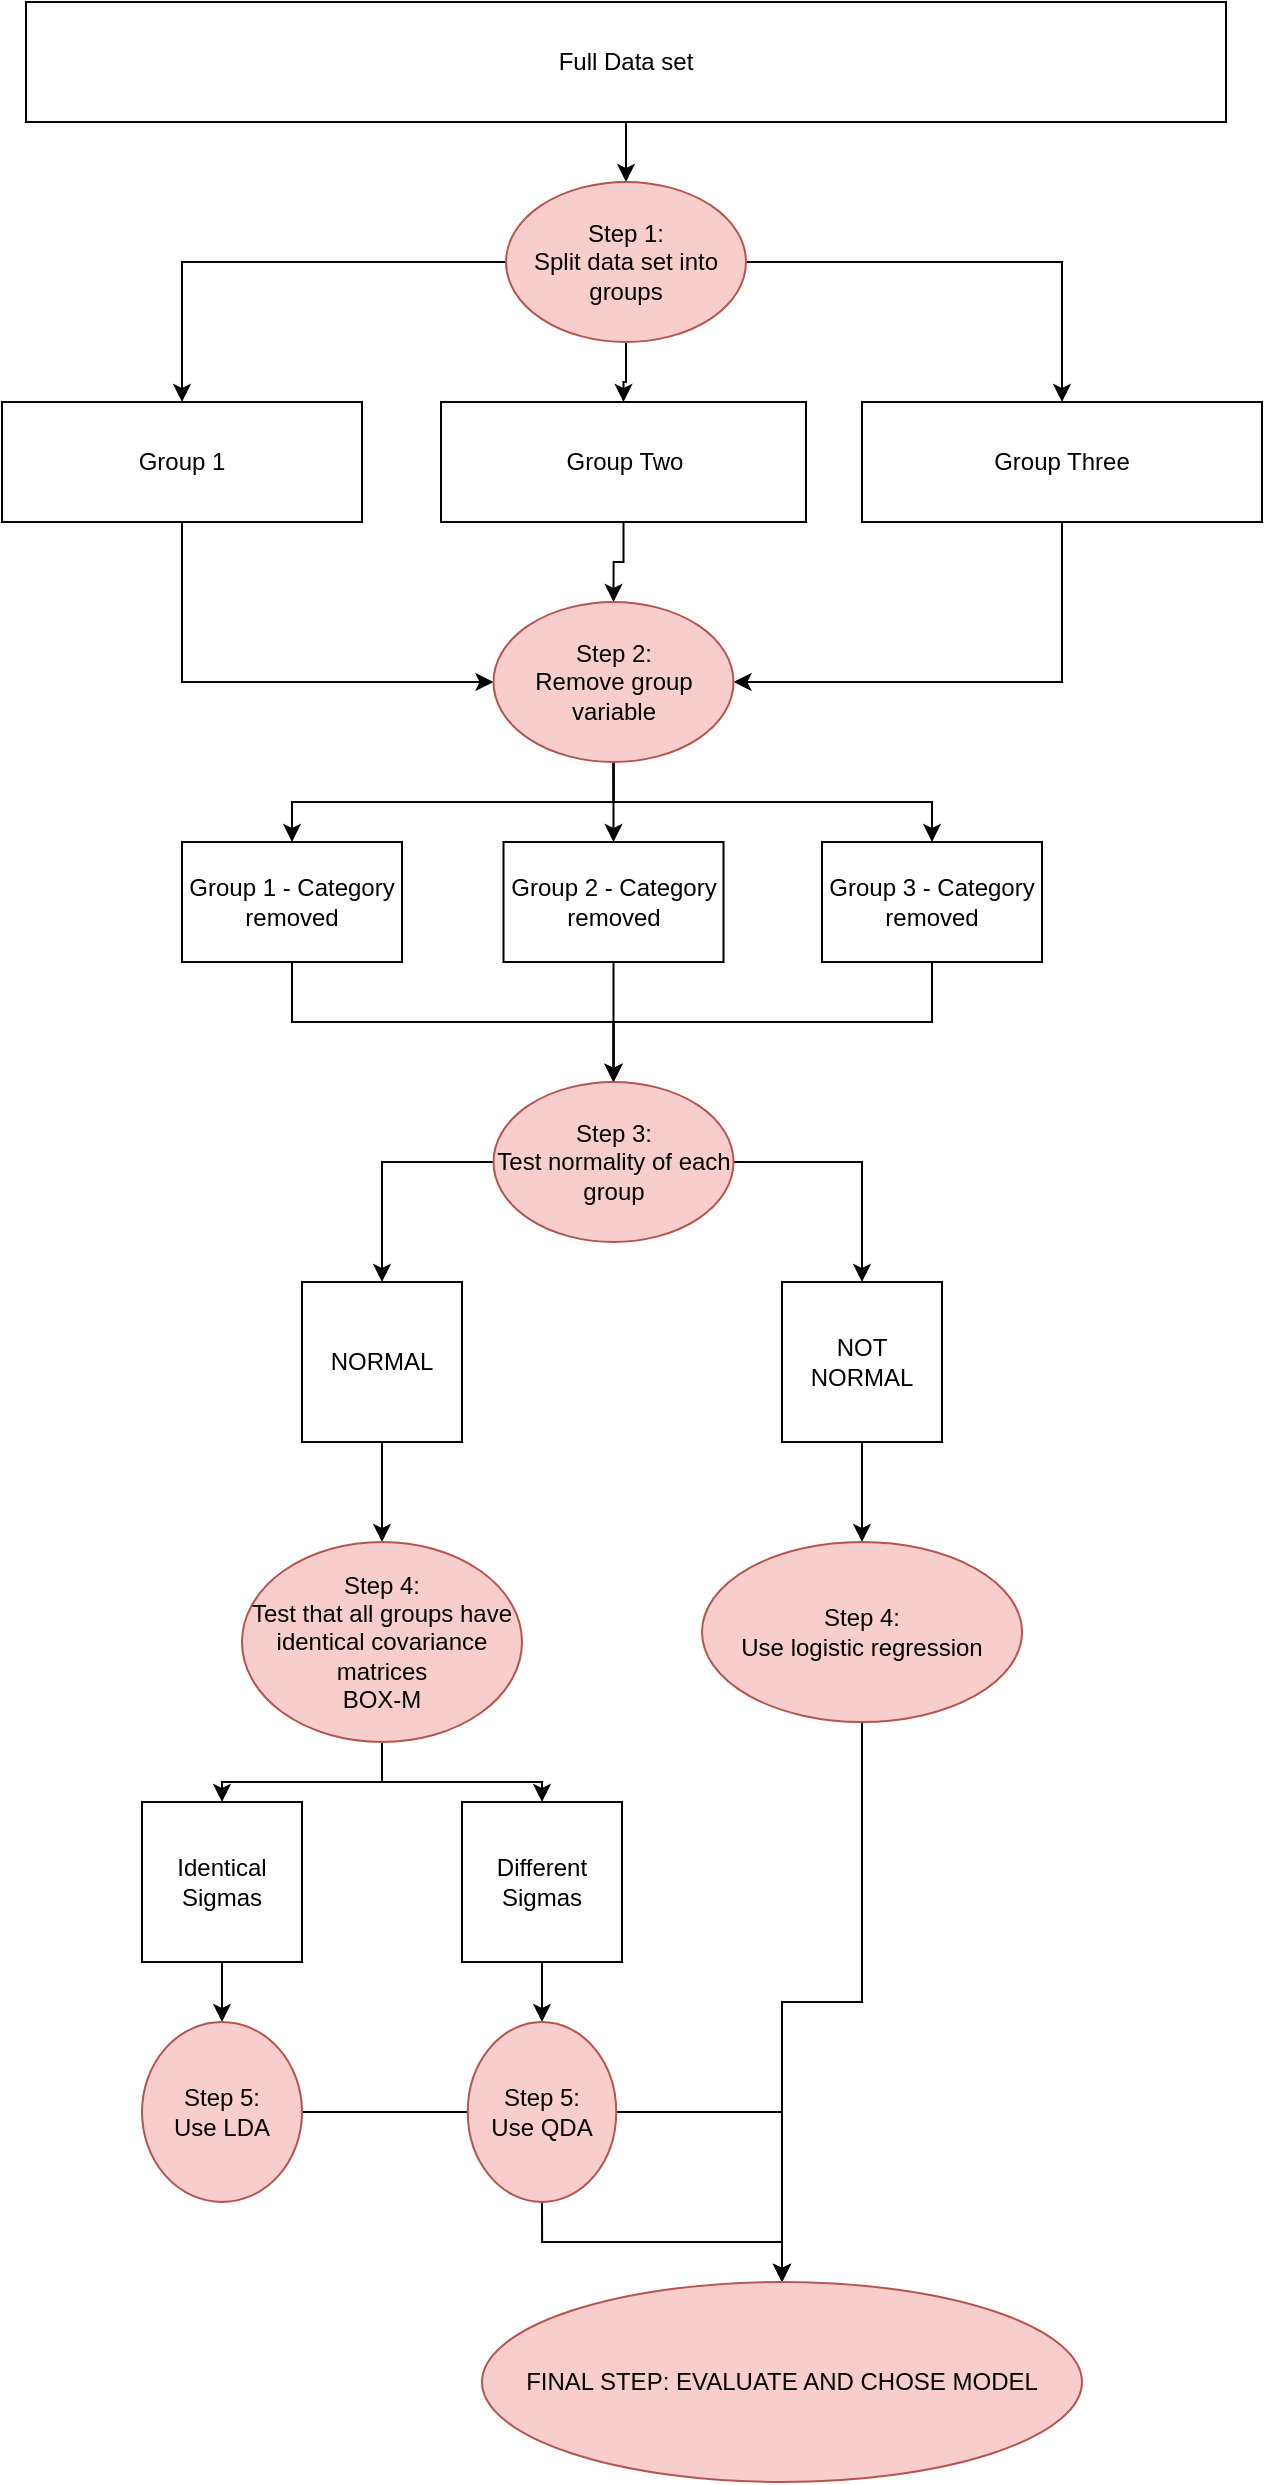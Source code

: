 <mxfile version="21.1.4" type="device">
  <diagram name="Side-1" id="P-azuoAGNm17DMQBQDQs">
    <mxGraphModel dx="1912" dy="1064" grid="1" gridSize="10" guides="1" tooltips="1" connect="1" arrows="1" fold="1" page="1" pageScale="1" pageWidth="1169" pageHeight="827" math="0" shadow="0">
      <root>
        <mxCell id="0" />
        <mxCell id="1" parent="0" />
        <mxCell id="VeEM74SfpnkLap-7niek-13" style="edgeStyle=orthogonalEdgeStyle;rounded=0;orthogonalLoop=1;jettySize=auto;html=1;" edge="1" parent="1" source="VeEM74SfpnkLap-7niek-3" target="VeEM74SfpnkLap-7niek-12">
          <mxGeometry relative="1" as="geometry" />
        </mxCell>
        <mxCell id="VeEM74SfpnkLap-7niek-3" value="Full Data set" style="rounded=0;whiteSpace=wrap;html=1;" vertex="1" parent="1">
          <mxGeometry x="102" y="80" width="600" height="60" as="geometry" />
        </mxCell>
        <mxCell id="VeEM74SfpnkLap-7niek-19" style="edgeStyle=orthogonalEdgeStyle;rounded=0;orthogonalLoop=1;jettySize=auto;html=1;entryX=0;entryY=0.5;entryDx=0;entryDy=0;exitX=0.5;exitY=1;exitDx=0;exitDy=0;" edge="1" parent="1" source="VeEM74SfpnkLap-7niek-4" target="VeEM74SfpnkLap-7niek-17">
          <mxGeometry relative="1" as="geometry" />
        </mxCell>
        <mxCell id="VeEM74SfpnkLap-7niek-4" value="Group 1" style="rounded=0;whiteSpace=wrap;html=1;" vertex="1" parent="1">
          <mxGeometry x="90" y="280" width="180" height="60" as="geometry" />
        </mxCell>
        <mxCell id="VeEM74SfpnkLap-7niek-20" style="edgeStyle=orthogonalEdgeStyle;rounded=0;orthogonalLoop=1;jettySize=auto;html=1;" edge="1" parent="1" source="VeEM74SfpnkLap-7niek-6" target="VeEM74SfpnkLap-7niek-17">
          <mxGeometry relative="1" as="geometry" />
        </mxCell>
        <mxCell id="VeEM74SfpnkLap-7niek-6" value="Group Two" style="rounded=0;whiteSpace=wrap;html=1;" vertex="1" parent="1">
          <mxGeometry x="309.5" y="280" width="182.5" height="60" as="geometry" />
        </mxCell>
        <mxCell id="VeEM74SfpnkLap-7niek-21" style="edgeStyle=orthogonalEdgeStyle;rounded=0;orthogonalLoop=1;jettySize=auto;html=1;entryX=1;entryY=0.5;entryDx=0;entryDy=0;exitX=0.5;exitY=1;exitDx=0;exitDy=0;" edge="1" parent="1" source="VeEM74SfpnkLap-7niek-7" target="VeEM74SfpnkLap-7niek-17">
          <mxGeometry relative="1" as="geometry" />
        </mxCell>
        <mxCell id="VeEM74SfpnkLap-7niek-7" value="Group Three" style="rounded=0;whiteSpace=wrap;html=1;" vertex="1" parent="1">
          <mxGeometry x="520" y="280" width="200" height="60" as="geometry" />
        </mxCell>
        <mxCell id="VeEM74SfpnkLap-7niek-27" style="edgeStyle=orthogonalEdgeStyle;rounded=0;orthogonalLoop=1;jettySize=auto;html=1;exitX=0.5;exitY=1;exitDx=0;exitDy=0;" edge="1" parent="1" source="VeEM74SfpnkLap-7niek-9" target="VeEM74SfpnkLap-7niek-26">
          <mxGeometry relative="1" as="geometry" />
        </mxCell>
        <mxCell id="VeEM74SfpnkLap-7niek-9" value="Group 1 - Category removed" style="rounded=0;whiteSpace=wrap;html=1;" vertex="1" parent="1">
          <mxGeometry x="180" y="500" width="110" height="60" as="geometry" />
        </mxCell>
        <mxCell id="VeEM74SfpnkLap-7niek-28" style="edgeStyle=orthogonalEdgeStyle;rounded=0;orthogonalLoop=1;jettySize=auto;html=1;" edge="1" parent="1" source="VeEM74SfpnkLap-7niek-10" target="VeEM74SfpnkLap-7niek-26">
          <mxGeometry relative="1" as="geometry" />
        </mxCell>
        <mxCell id="VeEM74SfpnkLap-7niek-10" value="Group 2 - Category removed" style="rounded=0;whiteSpace=wrap;html=1;" vertex="1" parent="1">
          <mxGeometry x="340.75" y="500" width="110" height="60" as="geometry" />
        </mxCell>
        <mxCell id="VeEM74SfpnkLap-7niek-29" style="edgeStyle=orthogonalEdgeStyle;rounded=0;orthogonalLoop=1;jettySize=auto;html=1;exitX=0.5;exitY=1;exitDx=0;exitDy=0;" edge="1" parent="1" source="VeEM74SfpnkLap-7niek-11" target="VeEM74SfpnkLap-7niek-26">
          <mxGeometry relative="1" as="geometry" />
        </mxCell>
        <mxCell id="VeEM74SfpnkLap-7niek-11" value="Group 3 - Category removed" style="rounded=0;whiteSpace=wrap;html=1;" vertex="1" parent="1">
          <mxGeometry x="500" y="500" width="110" height="60" as="geometry" />
        </mxCell>
        <mxCell id="VeEM74SfpnkLap-7niek-14" style="edgeStyle=orthogonalEdgeStyle;rounded=0;orthogonalLoop=1;jettySize=auto;html=1;" edge="1" parent="1" source="VeEM74SfpnkLap-7niek-12" target="VeEM74SfpnkLap-7niek-4">
          <mxGeometry relative="1" as="geometry" />
        </mxCell>
        <mxCell id="VeEM74SfpnkLap-7niek-15" style="edgeStyle=orthogonalEdgeStyle;rounded=0;orthogonalLoop=1;jettySize=auto;html=1;" edge="1" parent="1" source="VeEM74SfpnkLap-7niek-12" target="VeEM74SfpnkLap-7niek-6">
          <mxGeometry relative="1" as="geometry" />
        </mxCell>
        <mxCell id="VeEM74SfpnkLap-7niek-16" style="edgeStyle=orthogonalEdgeStyle;rounded=0;orthogonalLoop=1;jettySize=auto;html=1;exitX=1;exitY=0.5;exitDx=0;exitDy=0;" edge="1" parent="1" source="VeEM74SfpnkLap-7niek-12" target="VeEM74SfpnkLap-7niek-7">
          <mxGeometry relative="1" as="geometry" />
        </mxCell>
        <mxCell id="VeEM74SfpnkLap-7niek-12" value="Step 1:&lt;br&gt;Split data set into groups" style="ellipse;whiteSpace=wrap;html=1;fillColor=#f8cecc;strokeColor=#b85450;" vertex="1" parent="1">
          <mxGeometry x="342" y="170" width="120" height="80" as="geometry" />
        </mxCell>
        <mxCell id="VeEM74SfpnkLap-7niek-23" style="edgeStyle=orthogonalEdgeStyle;rounded=0;orthogonalLoop=1;jettySize=auto;html=1;entryX=0.5;entryY=0;entryDx=0;entryDy=0;exitX=0.5;exitY=1;exitDx=0;exitDy=0;" edge="1" parent="1" source="VeEM74SfpnkLap-7niek-17" target="VeEM74SfpnkLap-7niek-9">
          <mxGeometry relative="1" as="geometry" />
        </mxCell>
        <mxCell id="VeEM74SfpnkLap-7niek-24" style="edgeStyle=orthogonalEdgeStyle;rounded=0;orthogonalLoop=1;jettySize=auto;html=1;" edge="1" parent="1" source="VeEM74SfpnkLap-7niek-17" target="VeEM74SfpnkLap-7niek-10">
          <mxGeometry relative="1" as="geometry" />
        </mxCell>
        <mxCell id="VeEM74SfpnkLap-7niek-25" style="edgeStyle=orthogonalEdgeStyle;rounded=0;orthogonalLoop=1;jettySize=auto;html=1;exitX=0.5;exitY=1;exitDx=0;exitDy=0;" edge="1" parent="1" source="VeEM74SfpnkLap-7niek-17" target="VeEM74SfpnkLap-7niek-11">
          <mxGeometry relative="1" as="geometry" />
        </mxCell>
        <mxCell id="VeEM74SfpnkLap-7niek-17" value="Step 2:&lt;br&gt;Remove group variable" style="ellipse;whiteSpace=wrap;html=1;fillColor=#f8cecc;strokeColor=#b85450;" vertex="1" parent="1">
          <mxGeometry x="335.75" y="380" width="120" height="80" as="geometry" />
        </mxCell>
        <mxCell id="VeEM74SfpnkLap-7niek-18" style="edgeStyle=orthogonalEdgeStyle;rounded=0;orthogonalLoop=1;jettySize=auto;html=1;exitX=0.5;exitY=1;exitDx=0;exitDy=0;" edge="1" parent="1" source="VeEM74SfpnkLap-7niek-11" target="VeEM74SfpnkLap-7niek-11">
          <mxGeometry relative="1" as="geometry" />
        </mxCell>
        <mxCell id="VeEM74SfpnkLap-7niek-35" style="edgeStyle=orthogonalEdgeStyle;rounded=0;orthogonalLoop=1;jettySize=auto;html=1;" edge="1" parent="1" source="VeEM74SfpnkLap-7niek-26" target="VeEM74SfpnkLap-7niek-32">
          <mxGeometry relative="1" as="geometry" />
        </mxCell>
        <mxCell id="VeEM74SfpnkLap-7niek-36" style="edgeStyle=orthogonalEdgeStyle;rounded=0;orthogonalLoop=1;jettySize=auto;html=1;entryX=0.5;entryY=0;entryDx=0;entryDy=0;" edge="1" parent="1" source="VeEM74SfpnkLap-7niek-26" target="VeEM74SfpnkLap-7niek-34">
          <mxGeometry relative="1" as="geometry" />
        </mxCell>
        <mxCell id="VeEM74SfpnkLap-7niek-26" value="Step 3:&lt;br&gt;Test normality of each group" style="ellipse;whiteSpace=wrap;html=1;fillColor=#f8cecc;strokeColor=#b85450;" vertex="1" parent="1">
          <mxGeometry x="335.75" y="620" width="120" height="80" as="geometry" />
        </mxCell>
        <mxCell id="VeEM74SfpnkLap-7niek-41" style="edgeStyle=orthogonalEdgeStyle;rounded=0;orthogonalLoop=1;jettySize=auto;html=1;" edge="1" parent="1" source="VeEM74SfpnkLap-7niek-32" target="VeEM74SfpnkLap-7niek-40">
          <mxGeometry relative="1" as="geometry" />
        </mxCell>
        <mxCell id="VeEM74SfpnkLap-7niek-32" value="NORMAL" style="whiteSpace=wrap;html=1;aspect=fixed;" vertex="1" parent="1">
          <mxGeometry x="240" y="720" width="80" height="80" as="geometry" />
        </mxCell>
        <mxCell id="VeEM74SfpnkLap-7niek-43" style="edgeStyle=orthogonalEdgeStyle;rounded=0;orthogonalLoop=1;jettySize=auto;html=1;" edge="1" parent="1" source="VeEM74SfpnkLap-7niek-34" target="VeEM74SfpnkLap-7niek-42">
          <mxGeometry relative="1" as="geometry" />
        </mxCell>
        <mxCell id="VeEM74SfpnkLap-7niek-34" value="NOT NORMAL" style="whiteSpace=wrap;html=1;aspect=fixed;" vertex="1" parent="1">
          <mxGeometry x="480" y="720" width="80" height="80" as="geometry" />
        </mxCell>
        <mxCell id="VeEM74SfpnkLap-7niek-46" style="edgeStyle=orthogonalEdgeStyle;rounded=0;orthogonalLoop=1;jettySize=auto;html=1;" edge="1" parent="1" source="VeEM74SfpnkLap-7niek-40" target="VeEM74SfpnkLap-7niek-45">
          <mxGeometry relative="1" as="geometry" />
        </mxCell>
        <mxCell id="VeEM74SfpnkLap-7niek-47" style="edgeStyle=orthogonalEdgeStyle;rounded=0;orthogonalLoop=1;jettySize=auto;html=1;" edge="1" parent="1" source="VeEM74SfpnkLap-7niek-40" target="VeEM74SfpnkLap-7niek-44">
          <mxGeometry relative="1" as="geometry" />
        </mxCell>
        <mxCell id="VeEM74SfpnkLap-7niek-40" value="Step 4:&lt;br&gt;Test that all groups have identical covariance matrices&lt;br&gt;BOX-M" style="ellipse;whiteSpace=wrap;html=1;fillColor=#f8cecc;strokeColor=#b85450;" vertex="1" parent="1">
          <mxGeometry x="210" y="850" width="140" height="100" as="geometry" />
        </mxCell>
        <mxCell id="VeEM74SfpnkLap-7niek-59" style="edgeStyle=orthogonalEdgeStyle;rounded=0;orthogonalLoop=1;jettySize=auto;html=1;" edge="1" parent="1" source="VeEM74SfpnkLap-7niek-42" target="VeEM74SfpnkLap-7niek-56">
          <mxGeometry relative="1" as="geometry" />
        </mxCell>
        <mxCell id="VeEM74SfpnkLap-7niek-42" value="Step 4:&lt;br&gt;Use logistic regression" style="ellipse;whiteSpace=wrap;html=1;fillColor=#f8cecc;strokeColor=#b85450;" vertex="1" parent="1">
          <mxGeometry x="440" y="850" width="160" height="90" as="geometry" />
        </mxCell>
        <mxCell id="VeEM74SfpnkLap-7niek-53" style="edgeStyle=orthogonalEdgeStyle;rounded=0;orthogonalLoop=1;jettySize=auto;html=1;" edge="1" parent="1" source="VeEM74SfpnkLap-7niek-44" target="VeEM74SfpnkLap-7niek-48">
          <mxGeometry relative="1" as="geometry" />
        </mxCell>
        <mxCell id="VeEM74SfpnkLap-7niek-44" value="Identical Sigmas" style="whiteSpace=wrap;html=1;aspect=fixed;" vertex="1" parent="1">
          <mxGeometry x="160" y="980" width="80" height="80" as="geometry" />
        </mxCell>
        <mxCell id="VeEM74SfpnkLap-7niek-54" value="" style="edgeStyle=orthogonalEdgeStyle;rounded=0;orthogonalLoop=1;jettySize=auto;html=1;" edge="1" parent="1" source="VeEM74SfpnkLap-7niek-45" target="VeEM74SfpnkLap-7niek-49">
          <mxGeometry relative="1" as="geometry" />
        </mxCell>
        <mxCell id="VeEM74SfpnkLap-7niek-45" value="Different Sigmas" style="whiteSpace=wrap;html=1;aspect=fixed;" vertex="1" parent="1">
          <mxGeometry x="320" y="980" width="80" height="80" as="geometry" />
        </mxCell>
        <mxCell id="VeEM74SfpnkLap-7niek-58" style="edgeStyle=orthogonalEdgeStyle;rounded=0;orthogonalLoop=1;jettySize=auto;html=1;" edge="1" parent="1" source="VeEM74SfpnkLap-7niek-48" target="VeEM74SfpnkLap-7niek-56">
          <mxGeometry relative="1" as="geometry" />
        </mxCell>
        <mxCell id="VeEM74SfpnkLap-7niek-48" value="Step 5:&lt;br&gt;Use LDA" style="ellipse;whiteSpace=wrap;html=1;fillColor=#f8cecc;strokeColor=#b85450;" vertex="1" parent="1">
          <mxGeometry x="160" y="1090" width="80" height="90" as="geometry" />
        </mxCell>
        <mxCell id="VeEM74SfpnkLap-7niek-57" style="edgeStyle=orthogonalEdgeStyle;rounded=0;orthogonalLoop=1;jettySize=auto;html=1;" edge="1" parent="1" source="VeEM74SfpnkLap-7niek-49" target="VeEM74SfpnkLap-7niek-56">
          <mxGeometry relative="1" as="geometry" />
        </mxCell>
        <mxCell id="VeEM74SfpnkLap-7niek-49" value="Step 5:&lt;br&gt;Use QDA" style="ellipse;whiteSpace=wrap;html=1;fillColor=#f8cecc;strokeColor=#b85450;" vertex="1" parent="1">
          <mxGeometry x="322.87" y="1090" width="74.25" height="90" as="geometry" />
        </mxCell>
        <mxCell id="VeEM74SfpnkLap-7niek-56" value="FINAL STEP: EVALUATE AND CHOSE MODEL" style="ellipse;whiteSpace=wrap;html=1;fillColor=#f8cecc;strokeColor=#b85450;" vertex="1" parent="1">
          <mxGeometry x="330" y="1220" width="300" height="100" as="geometry" />
        </mxCell>
      </root>
    </mxGraphModel>
  </diagram>
</mxfile>
